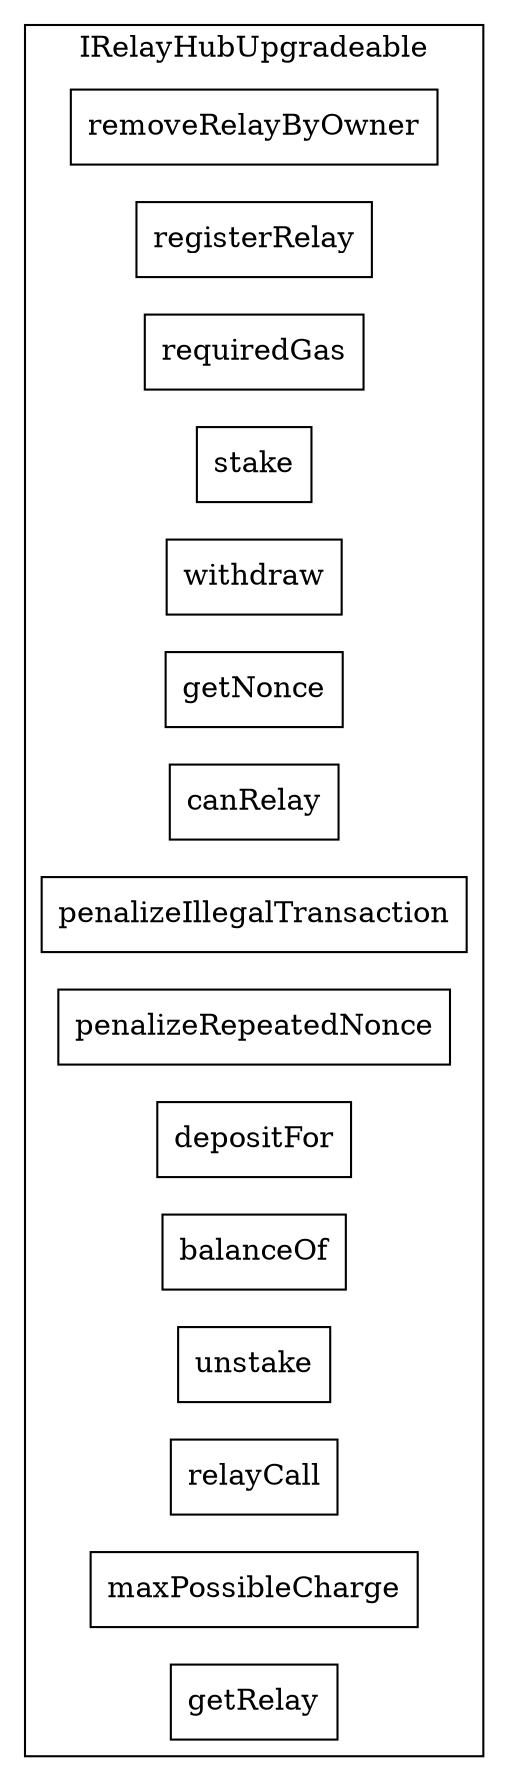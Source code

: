 strict digraph {
rankdir="LR"
node [shape=box]
subgraph cluster_3269_IRelayHubUpgradeable {
label = "IRelayHubUpgradeable"
"3269_removeRelayByOwner" [label="removeRelayByOwner"]
"3269_registerRelay" [label="registerRelay"]
"3269_requiredGas" [label="requiredGas"]
"3269_stake" [label="stake"]
"3269_withdraw" [label="withdraw"]
"3269_getNonce" [label="getNonce"]
"3269_canRelay" [label="canRelay"]
"3269_penalizeIllegalTransaction" [label="penalizeIllegalTransaction"]
"3269_penalizeRepeatedNonce" [label="penalizeRepeatedNonce"]
"3269_depositFor" [label="depositFor"]
"3269_balanceOf" [label="balanceOf"]
"3269_unstake" [label="unstake"]
"3269_relayCall" [label="relayCall"]
"3269_maxPossibleCharge" [label="maxPossibleCharge"]
"3269_getRelay" [label="getRelay"]
}subgraph cluster_solidity {
label = "[Solidity]"
}
}